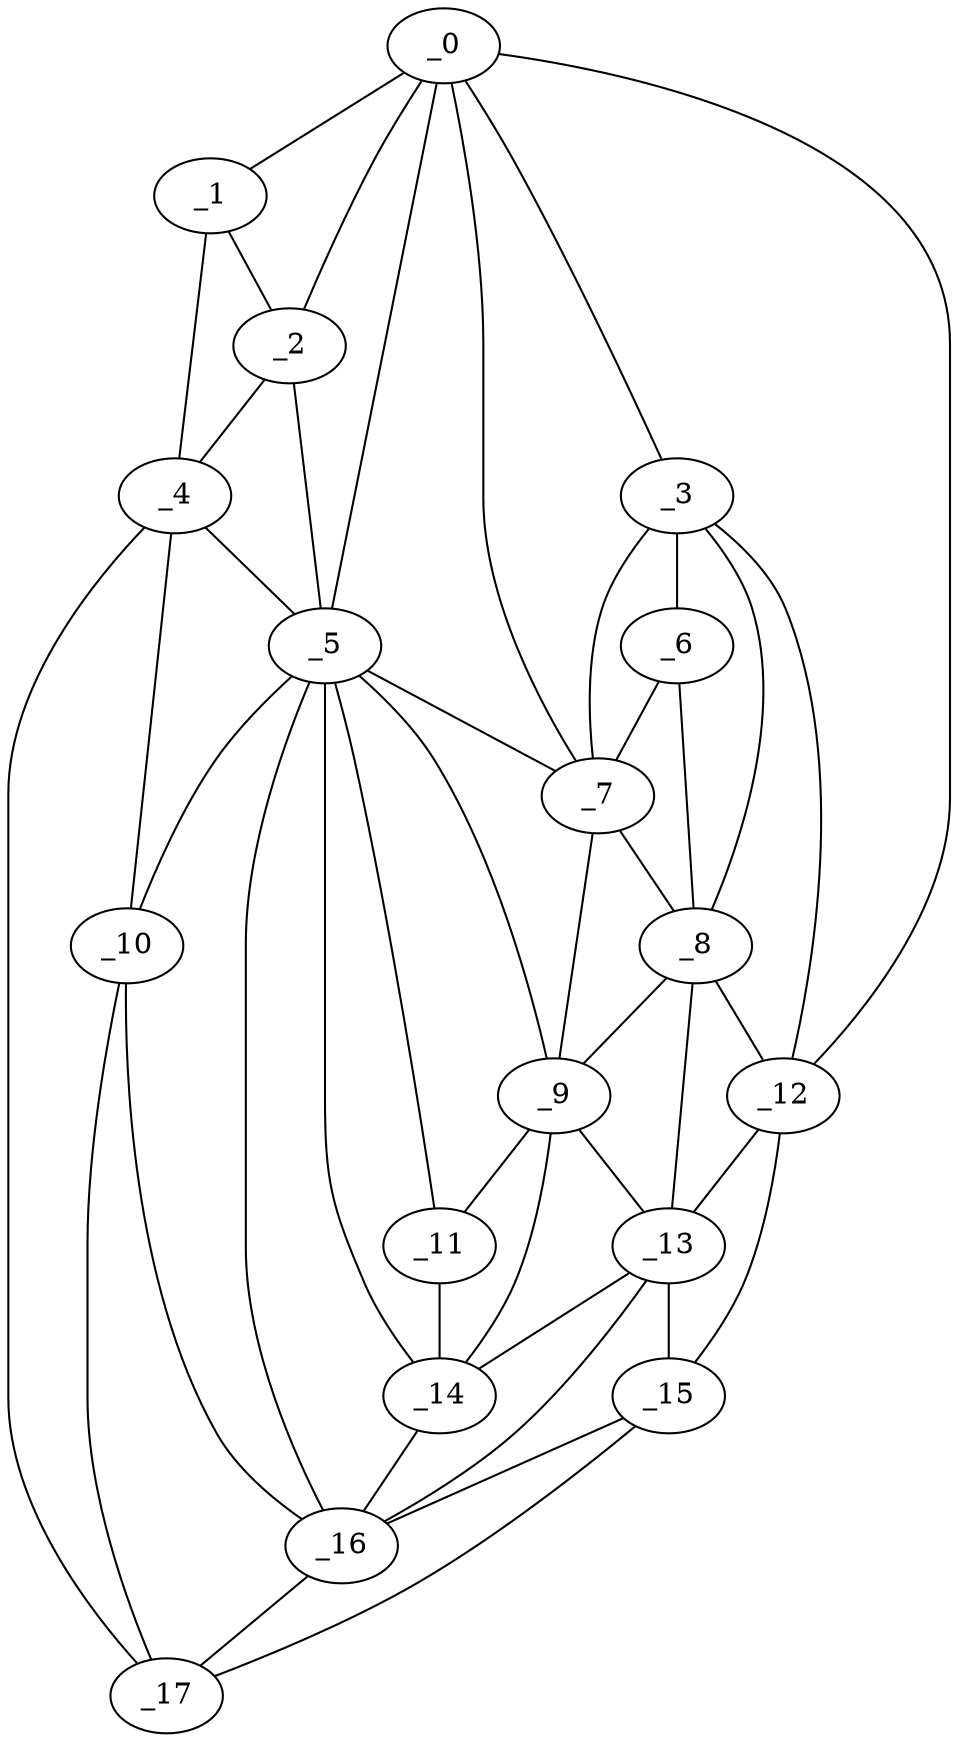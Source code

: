 graph "obj17__265.gxl" {
	_0	 [x=47,
		y=84];
	_1	 [x=56,
		y=2];
	_0 -- _1	 [valence=1];
	_2	 [x=60,
		y=7];
	_0 -- _2	 [valence=2];
	_3	 [x=66,
		y=89];
	_0 -- _3	 [valence=2];
	_5	 [x=71,
		y=46];
	_0 -- _5	 [valence=1];
	_7	 [x=78,
		y=73];
	_0 -- _7	 [valence=2];
	_12	 [x=86,
		y=123];
	_0 -- _12	 [valence=1];
	_1 -- _2	 [valence=1];
	_4	 [x=70,
		y=15];
	_1 -- _4	 [valence=1];
	_2 -- _4	 [valence=2];
	_2 -- _5	 [valence=1];
	_6	 [x=76,
		y=87];
	_3 -- _6	 [valence=1];
	_3 -- _7	 [valence=2];
	_8	 [x=79,
		y=97];
	_3 -- _8	 [valence=2];
	_3 -- _12	 [valence=2];
	_4 -- _5	 [valence=2];
	_10	 [x=83,
		y=32];
	_4 -- _10	 [valence=2];
	_17	 [x=93,
		y=37];
	_4 -- _17	 [valence=1];
	_5 -- _7	 [valence=2];
	_9	 [x=80,
		y=68];
	_5 -- _9	 [valence=2];
	_5 -- _10	 [valence=2];
	_11	 [x=85,
		y=57];
	_5 -- _11	 [valence=2];
	_14	 [x=90,
		y=52];
	_5 -- _14	 [valence=2];
	_16	 [x=92,
		y=48];
	_5 -- _16	 [valence=1];
	_6 -- _7	 [valence=2];
	_6 -- _8	 [valence=2];
	_7 -- _8	 [valence=2];
	_7 -- _9	 [valence=2];
	_8 -- _9	 [valence=2];
	_8 -- _12	 [valence=2];
	_13	 [x=89,
		y=113];
	_8 -- _13	 [valence=2];
	_9 -- _11	 [valence=2];
	_9 -- _13	 [valence=2];
	_9 -- _14	 [valence=2];
	_10 -- _16	 [valence=2];
	_10 -- _17	 [valence=2];
	_11 -- _14	 [valence=1];
	_12 -- _13	 [valence=2];
	_15	 [x=91,
		y=119];
	_12 -- _15	 [valence=1];
	_13 -- _14	 [valence=2];
	_13 -- _15	 [valence=2];
	_13 -- _16	 [valence=2];
	_14 -- _16	 [valence=2];
	_15 -- _16	 [valence=2];
	_15 -- _17	 [valence=1];
	_16 -- _17	 [valence=1];
}
